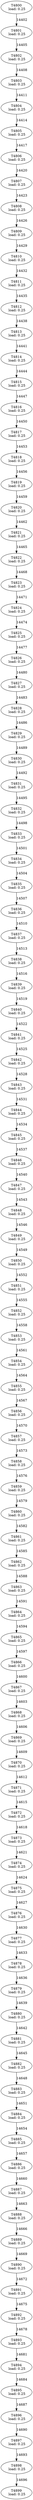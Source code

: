 digraph taskgraph {
	T4800 [label= "T4800\n load: 0.25"];
	T4801 [label= "T4801\n load: 0.25"];
	T4800 -> T4801[label=14402];
	T4802 [label= "T4802\n load: 0.25"];
	T4801 -> T4802[label=14405];
	T4803 [label= "T4803\n load: 0.25"];
	T4802 -> T4803[label=14408];
	T4804 [label= "T4804\n load: 0.25"];
	T4803 -> T4804[label=14411];
	T4805 [label= "T4805\n load: 0.25"];
	T4804 -> T4805[label=14414];
	T4806 [label= "T4806\n load: 0.25"];
	T4805 -> T4806[label=14417];
	T4807 [label= "T4807\n load: 0.25"];
	T4806 -> T4807[label=14420];
	T4808 [label= "T4808\n load: 0.25"];
	T4807 -> T4808[label=14423];
	T4809 [label= "T4809\n load: 0.25"];
	T4808 -> T4809[label=14426];
	T4810 [label= "T4810\n load: 0.25"];
	T4809 -> T4810[label=14429];
	T4811 [label= "T4811\n load: 0.25"];
	T4810 -> T4811[label=14432];
	T4812 [label= "T4812\n load: 0.25"];
	T4811 -> T4812[label=14435];
	T4813 [label= "T4813\n load: 0.25"];
	T4812 -> T4813[label=14438];
	T4814 [label= "T4814\n load: 0.25"];
	T4813 -> T4814[label=14441];
	T4815 [label= "T4815\n load: 0.25"];
	T4814 -> T4815[label=14444];
	T4816 [label= "T4816\n load: 0.25"];
	T4815 -> T4816[label=14447];
	T4817 [label= "T4817\n load: 0.25"];
	T4816 -> T4817[label=14450];
	T4818 [label= "T4818\n load: 0.25"];
	T4817 -> T4818[label=14453];
	T4819 [label= "T4819\n load: 0.25"];
	T4818 -> T4819[label=14456];
	T4820 [label= "T4820\n load: 0.25"];
	T4819 -> T4820[label=14459];
	T4821 [label= "T4821\n load: 0.25"];
	T4820 -> T4821[label=14462];
	T4822 [label= "T4822\n load: 0.25"];
	T4821 -> T4822[label=14465];
	T4823 [label= "T4823\n load: 0.25"];
	T4822 -> T4823[label=14468];
	T4824 [label= "T4824\n load: 0.25"];
	T4823 -> T4824[label=14471];
	T4825 [label= "T4825\n load: 0.25"];
	T4824 -> T4825[label=14474];
	T4826 [label= "T4826\n load: 0.25"];
	T4825 -> T4826[label=14477];
	T4827 [label= "T4827\n load: 0.25"];
	T4826 -> T4827[label=14480];
	T4828 [label= "T4828\n load: 0.25"];
	T4827 -> T4828[label=14483];
	T4829 [label= "T4829\n load: 0.25"];
	T4828 -> T4829[label=14486];
	T4830 [label= "T4830\n load: 0.25"];
	T4829 -> T4830[label=14489];
	T4831 [label= "T4831\n load: 0.25"];
	T4830 -> T4831[label=14492];
	T4832 [label= "T4832\n load: 0.25"];
	T4831 -> T4832[label=14495];
	T4833 [label= "T4833\n load: 0.25"];
	T4832 -> T4833[label=14498];
	T4834 [label= "T4834\n load: 0.25"];
	T4833 -> T4834[label=14501];
	T4835 [label= "T4835\n load: 0.25"];
	T4834 -> T4835[label=14504];
	T4836 [label= "T4836\n load: 0.25"];
	T4835 -> T4836[label=14507];
	T4837 [label= "T4837\n load: 0.25"];
	T4836 -> T4837[label=14510];
	T4838 [label= "T4838\n load: 0.25"];
	T4837 -> T4838[label=14513];
	T4839 [label= "T4839\n load: 0.25"];
	T4838 -> T4839[label=14516];
	T4840 [label= "T4840\n load: 0.25"];
	T4839 -> T4840[label=14519];
	T4841 [label= "T4841\n load: 0.25"];
	T4840 -> T4841[label=14522];
	T4842 [label= "T4842\n load: 0.25"];
	T4841 -> T4842[label=14525];
	T4843 [label= "T4843\n load: 0.25"];
	T4842 -> T4843[label=14528];
	T4844 [label= "T4844\n load: 0.25"];
	T4843 -> T4844[label=14531];
	T4845 [label= "T4845\n load: 0.25"];
	T4844 -> T4845[label=14534];
	T4846 [label= "T4846\n load: 0.25"];
	T4845 -> T4846[label=14537];
	T4847 [label= "T4847\n load: 0.25"];
	T4846 -> T4847[label=14540];
	T4848 [label= "T4848\n load: 0.25"];
	T4847 -> T4848[label=14543];
	T4849 [label= "T4849\n load: 0.25"];
	T4848 -> T4849[label=14546];
	T4850 [label= "T4850\n load: 0.25"];
	T4849 -> T4850[label=14549];
	T4851 [label= "T4851\n load: 0.25"];
	T4850 -> T4851[label=14552];
	T4852 [label= "T4852\n load: 0.25"];
	T4851 -> T4852[label=14555];
	T4853 [label= "T4853\n load: 0.25"];
	T4852 -> T4853[label=14558];
	T4854 [label= "T4854\n load: 0.25"];
	T4853 -> T4854[label=14561];
	T4855 [label= "T4855\n load: 0.25"];
	T4854 -> T4855[label=14564];
	T4856 [label= "T4856\n load: 0.25"];
	T4855 -> T4856[label=14567];
	T4857 [label= "T4857\n load: 0.25"];
	T4856 -> T4857[label=14570];
	T4858 [label= "T4858\n load: 0.25"];
	T4857 -> T4858[label=14573];
	T4859 [label= "T4859\n load: 0.25"];
	T4858 -> T4859[label=14576];
	T4860 [label= "T4860\n load: 0.25"];
	T4859 -> T4860[label=14579];
	T4861 [label= "T4861\n load: 0.25"];
	T4860 -> T4861[label=14582];
	T4862 [label= "T4862\n load: 0.25"];
	T4861 -> T4862[label=14585];
	T4863 [label= "T4863\n load: 0.25"];
	T4862 -> T4863[label=14588];
	T4864 [label= "T4864\n load: 0.25"];
	T4863 -> T4864[label=14591];
	T4865 [label= "T4865\n load: 0.25"];
	T4864 -> T4865[label=14594];
	T4866 [label= "T4866\n load: 0.25"];
	T4865 -> T4866[label=14597];
	T4867 [label= "T4867\n load: 0.25"];
	T4866 -> T4867[label=14600];
	T4868 [label= "T4868\n load: 0.25"];
	T4867 -> T4868[label=14603];
	T4869 [label= "T4869\n load: 0.25"];
	T4868 -> T4869[label=14606];
	T4870 [label= "T4870\n load: 0.25"];
	T4869 -> T4870[label=14609];
	T4871 [label= "T4871\n load: 0.25"];
	T4870 -> T4871[label=14612];
	T4872 [label= "T4872\n load: 0.25"];
	T4871 -> T4872[label=14615];
	T4873 [label= "T4873\n load: 0.25"];
	T4872 -> T4873[label=14618];
	T4874 [label= "T4874\n load: 0.25"];
	T4873 -> T4874[label=14621];
	T4875 [label= "T4875\n load: 0.25"];
	T4874 -> T4875[label=14624];
	T4876 [label= "T4876\n load: 0.25"];
	T4875 -> T4876[label=14627];
	T4877 [label= "T4877\n load: 0.25"];
	T4876 -> T4877[label=14630];
	T4878 [label= "T4878\n load: 0.25"];
	T4877 -> T4878[label=14633];
	T4879 [label= "T4879\n load: 0.25"];
	T4878 -> T4879[label=14636];
	T4880 [label= "T4880\n load: 0.25"];
	T4879 -> T4880[label=14639];
	T4881 [label= "T4881\n load: 0.25"];
	T4880 -> T4881[label=14642];
	T4882 [label= "T4882\n load: 0.25"];
	T4881 -> T4882[label=14645];
	T4883 [label= "T4883\n load: 0.25"];
	T4882 -> T4883[label=14648];
	T4884 [label= "T4884\n load: 0.25"];
	T4883 -> T4884[label=14651];
	T4885 [label= "T4885\n load: 0.25"];
	T4884 -> T4885[label=14654];
	T4886 [label= "T4886\n load: 0.25"];
	T4885 -> T4886[label=14657];
	T4887 [label= "T4887\n load: 0.25"];
	T4886 -> T4887[label=14660];
	T4888 [label= "T4888\n load: 0.25"];
	T4887 -> T4888[label=14663];
	T4889 [label= "T4889\n load: 0.25"];
	T4888 -> T4889[label=14666];
	T4890 [label= "T4890\n load: 0.25"];
	T4889 -> T4890[label=14669];
	T4891 [label= "T4891\n load: 0.25"];
	T4890 -> T4891[label=14672];
	T4892 [label= "T4892\n load: 0.25"];
	T4891 -> T4892[label=14675];
	T4893 [label= "T4893\n load: 0.25"];
	T4892 -> T4893[label=14678];
	T4894 [label= "T4894\n load: 0.25"];
	T4893 -> T4894[label=14681];
	T4895 [label= "T4895\n load: 0.25"];
	T4894 -> T4895[label=14684];
	T4896 [label= "T4896\n load: 0.25"];
	T4895 -> T4896[label=14687];
	T4897 [label= "T4897\n load: 0.25"];
	T4896 -> T4897[label=14690];
	T4898 [label= "T4898\n load: 0.25"];
	T4897 -> T4898[label=14693];
	T4899 [label= "T4899\n load: 0.25"];
	T4898 -> T4899[label=14696];
}